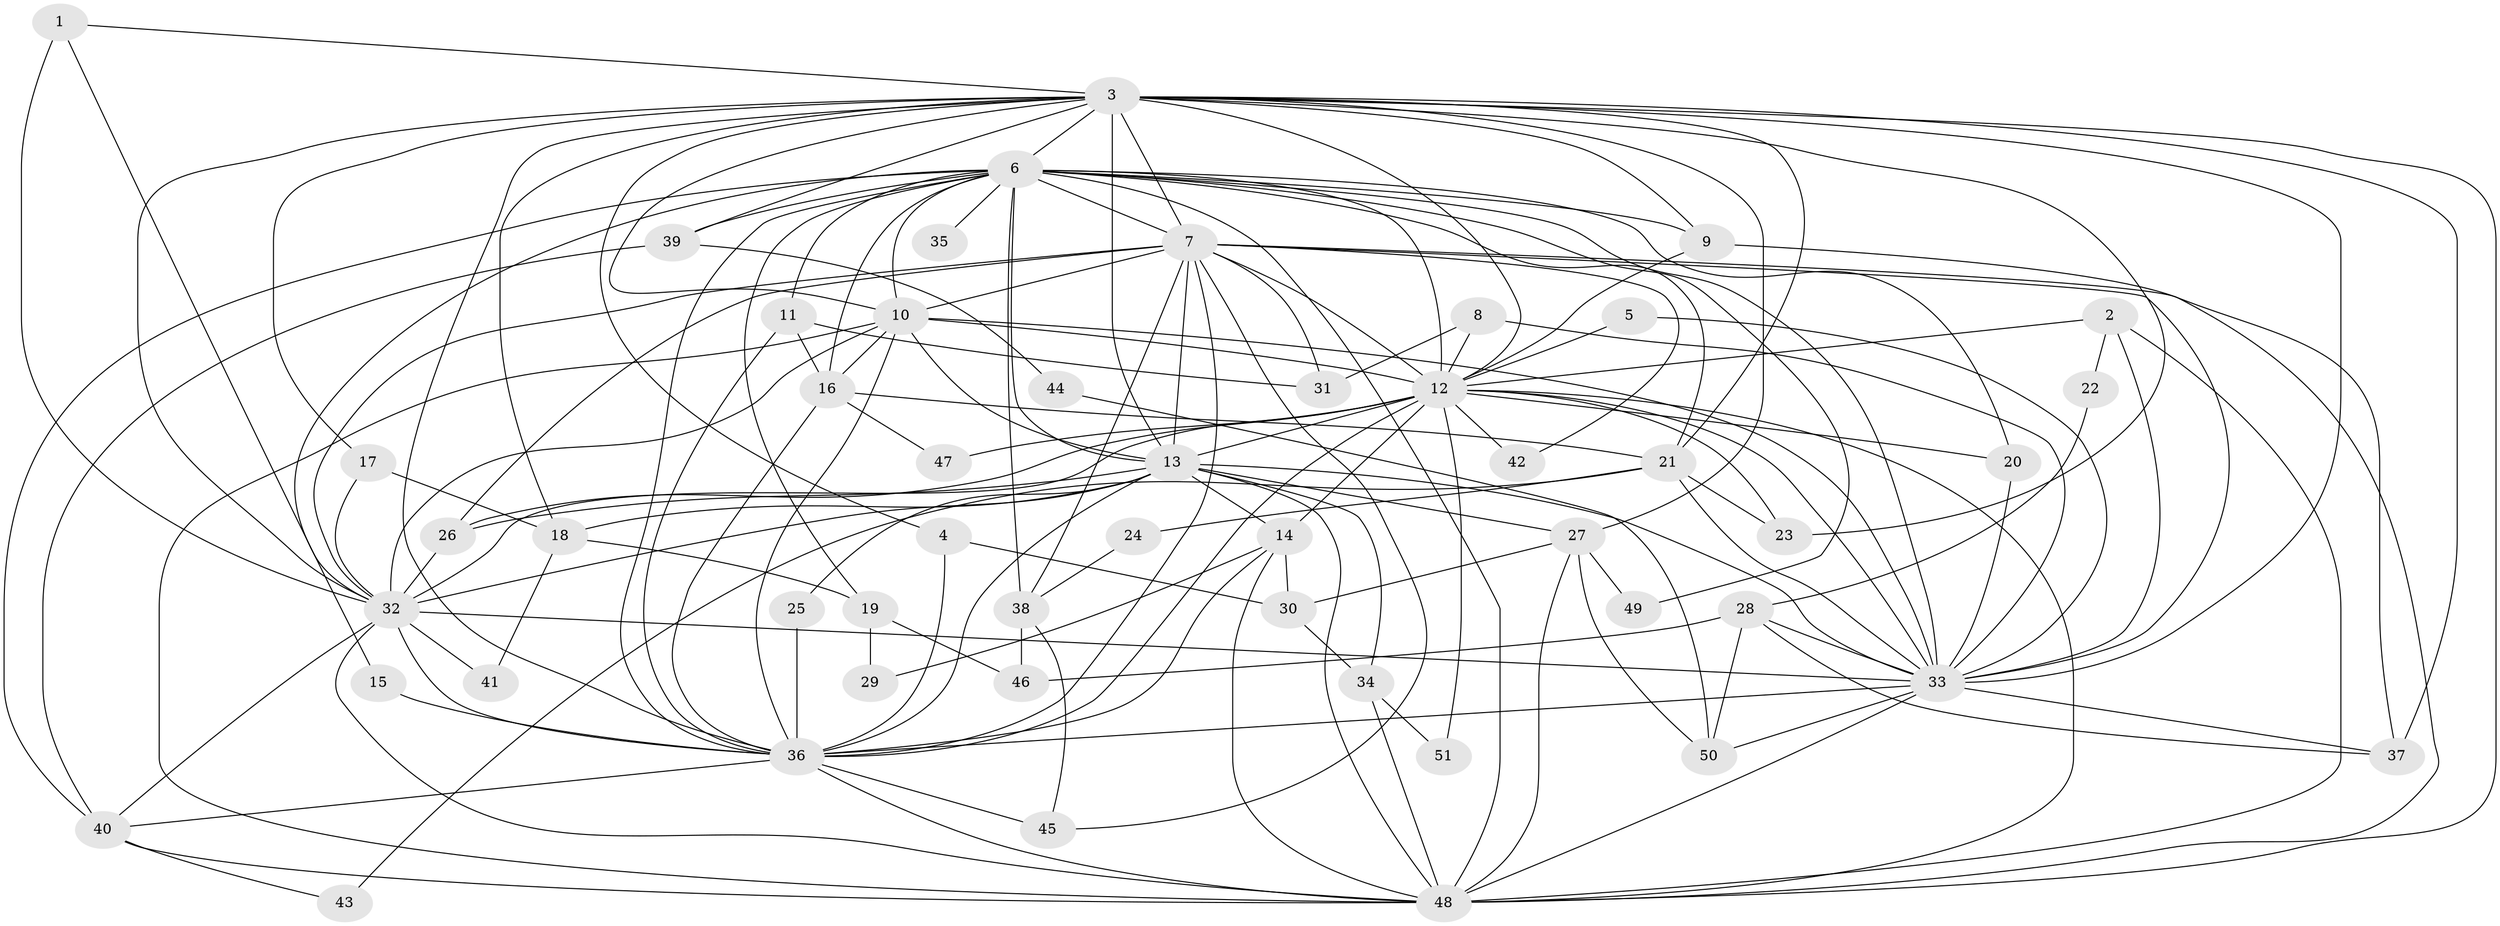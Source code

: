 // original degree distribution, {16: 0.00980392156862745, 21: 0.00980392156862745, 15: 0.00980392156862745, 22: 0.00980392156862745, 27: 0.0196078431372549, 17: 0.00980392156862745, 18: 0.00980392156862745, 19: 0.00980392156862745, 20: 0.00980392156862745, 4: 0.08823529411764706, 3: 0.21568627450980393, 2: 0.5196078431372549, 6: 0.0196078431372549, 5: 0.029411764705882353, 7: 0.029411764705882353}
// Generated by graph-tools (version 1.1) at 2025/01/03/09/25 03:01:14]
// undirected, 51 vertices, 150 edges
graph export_dot {
graph [start="1"]
  node [color=gray90,style=filled];
  1;
  2;
  3;
  4;
  5;
  6;
  7;
  8;
  9;
  10;
  11;
  12;
  13;
  14;
  15;
  16;
  17;
  18;
  19;
  20;
  21;
  22;
  23;
  24;
  25;
  26;
  27;
  28;
  29;
  30;
  31;
  32;
  33;
  34;
  35;
  36;
  37;
  38;
  39;
  40;
  41;
  42;
  43;
  44;
  45;
  46;
  47;
  48;
  49;
  50;
  51;
  1 -- 3 [weight=1.0];
  1 -- 15 [weight=1.0];
  1 -- 32 [weight=1.0];
  2 -- 12 [weight=1.0];
  2 -- 22 [weight=1.0];
  2 -- 33 [weight=1.0];
  2 -- 48 [weight=1.0];
  3 -- 4 [weight=1.0];
  3 -- 6 [weight=2.0];
  3 -- 7 [weight=2.0];
  3 -- 9 [weight=1.0];
  3 -- 10 [weight=3.0];
  3 -- 12 [weight=1.0];
  3 -- 13 [weight=1.0];
  3 -- 17 [weight=1.0];
  3 -- 18 [weight=1.0];
  3 -- 21 [weight=2.0];
  3 -- 23 [weight=1.0];
  3 -- 27 [weight=2.0];
  3 -- 32 [weight=2.0];
  3 -- 33 [weight=2.0];
  3 -- 36 [weight=1.0];
  3 -- 37 [weight=1.0];
  3 -- 39 [weight=1.0];
  3 -- 48 [weight=1.0];
  4 -- 30 [weight=1.0];
  4 -- 36 [weight=1.0];
  5 -- 12 [weight=1.0];
  5 -- 33 [weight=1.0];
  6 -- 7 [weight=1.0];
  6 -- 9 [weight=1.0];
  6 -- 10 [weight=1.0];
  6 -- 11 [weight=1.0];
  6 -- 12 [weight=1.0];
  6 -- 13 [weight=1.0];
  6 -- 16 [weight=1.0];
  6 -- 19 [weight=2.0];
  6 -- 20 [weight=1.0];
  6 -- 21 [weight=1.0];
  6 -- 32 [weight=1.0];
  6 -- 33 [weight=1.0];
  6 -- 35 [weight=1.0];
  6 -- 36 [weight=1.0];
  6 -- 38 [weight=1.0];
  6 -- 39 [weight=1.0];
  6 -- 40 [weight=1.0];
  6 -- 48 [weight=1.0];
  6 -- 49 [weight=1.0];
  7 -- 10 [weight=1.0];
  7 -- 12 [weight=1.0];
  7 -- 13 [weight=1.0];
  7 -- 26 [weight=1.0];
  7 -- 31 [weight=1.0];
  7 -- 32 [weight=1.0];
  7 -- 33 [weight=1.0];
  7 -- 36 [weight=1.0];
  7 -- 38 [weight=1.0];
  7 -- 42 [weight=1.0];
  7 -- 45 [weight=1.0];
  7 -- 48 [weight=1.0];
  8 -- 12 [weight=1.0];
  8 -- 31 [weight=1.0];
  8 -- 33 [weight=1.0];
  9 -- 12 [weight=1.0];
  9 -- 37 [weight=1.0];
  10 -- 12 [weight=4.0];
  10 -- 13 [weight=1.0];
  10 -- 16 [weight=1.0];
  10 -- 32 [weight=2.0];
  10 -- 33 [weight=1.0];
  10 -- 36 [weight=2.0];
  10 -- 48 [weight=2.0];
  11 -- 16 [weight=1.0];
  11 -- 31 [weight=1.0];
  11 -- 36 [weight=1.0];
  12 -- 13 [weight=1.0];
  12 -- 14 [weight=1.0];
  12 -- 20 [weight=1.0];
  12 -- 23 [weight=1.0];
  12 -- 26 [weight=1.0];
  12 -- 32 [weight=1.0];
  12 -- 33 [weight=1.0];
  12 -- 36 [weight=2.0];
  12 -- 42 [weight=2.0];
  12 -- 47 [weight=2.0];
  12 -- 48 [weight=2.0];
  12 -- 51 [weight=1.0];
  13 -- 14 [weight=2.0];
  13 -- 18 [weight=3.0];
  13 -- 25 [weight=1.0];
  13 -- 26 [weight=1.0];
  13 -- 27 [weight=1.0];
  13 -- 32 [weight=2.0];
  13 -- 33 [weight=1.0];
  13 -- 34 [weight=1.0];
  13 -- 36 [weight=1.0];
  13 -- 48 [weight=1.0];
  14 -- 29 [weight=1.0];
  14 -- 30 [weight=1.0];
  14 -- 36 [weight=1.0];
  14 -- 48 [weight=1.0];
  15 -- 36 [weight=2.0];
  16 -- 21 [weight=1.0];
  16 -- 36 [weight=1.0];
  16 -- 47 [weight=1.0];
  17 -- 18 [weight=1.0];
  17 -- 32 [weight=1.0];
  18 -- 19 [weight=1.0];
  18 -- 41 [weight=1.0];
  19 -- 29 [weight=1.0];
  19 -- 46 [weight=1.0];
  20 -- 33 [weight=1.0];
  21 -- 23 [weight=1.0];
  21 -- 24 [weight=1.0];
  21 -- 33 [weight=1.0];
  21 -- 43 [weight=1.0];
  22 -- 28 [weight=1.0];
  24 -- 38 [weight=1.0];
  25 -- 36 [weight=1.0];
  26 -- 32 [weight=1.0];
  27 -- 30 [weight=1.0];
  27 -- 48 [weight=1.0];
  27 -- 49 [weight=1.0];
  27 -- 50 [weight=1.0];
  28 -- 33 [weight=1.0];
  28 -- 37 [weight=1.0];
  28 -- 46 [weight=1.0];
  28 -- 50 [weight=1.0];
  30 -- 34 [weight=1.0];
  32 -- 33 [weight=1.0];
  32 -- 36 [weight=1.0];
  32 -- 40 [weight=1.0];
  32 -- 41 [weight=1.0];
  32 -- 48 [weight=1.0];
  33 -- 36 [weight=1.0];
  33 -- 37 [weight=1.0];
  33 -- 48 [weight=1.0];
  33 -- 50 [weight=1.0];
  34 -- 48 [weight=1.0];
  34 -- 51 [weight=1.0];
  36 -- 40 [weight=1.0];
  36 -- 45 [weight=2.0];
  36 -- 48 [weight=1.0];
  38 -- 45 [weight=1.0];
  38 -- 46 [weight=1.0];
  39 -- 40 [weight=1.0];
  39 -- 44 [weight=1.0];
  40 -- 43 [weight=1.0];
  40 -- 48 [weight=1.0];
  44 -- 50 [weight=1.0];
}
